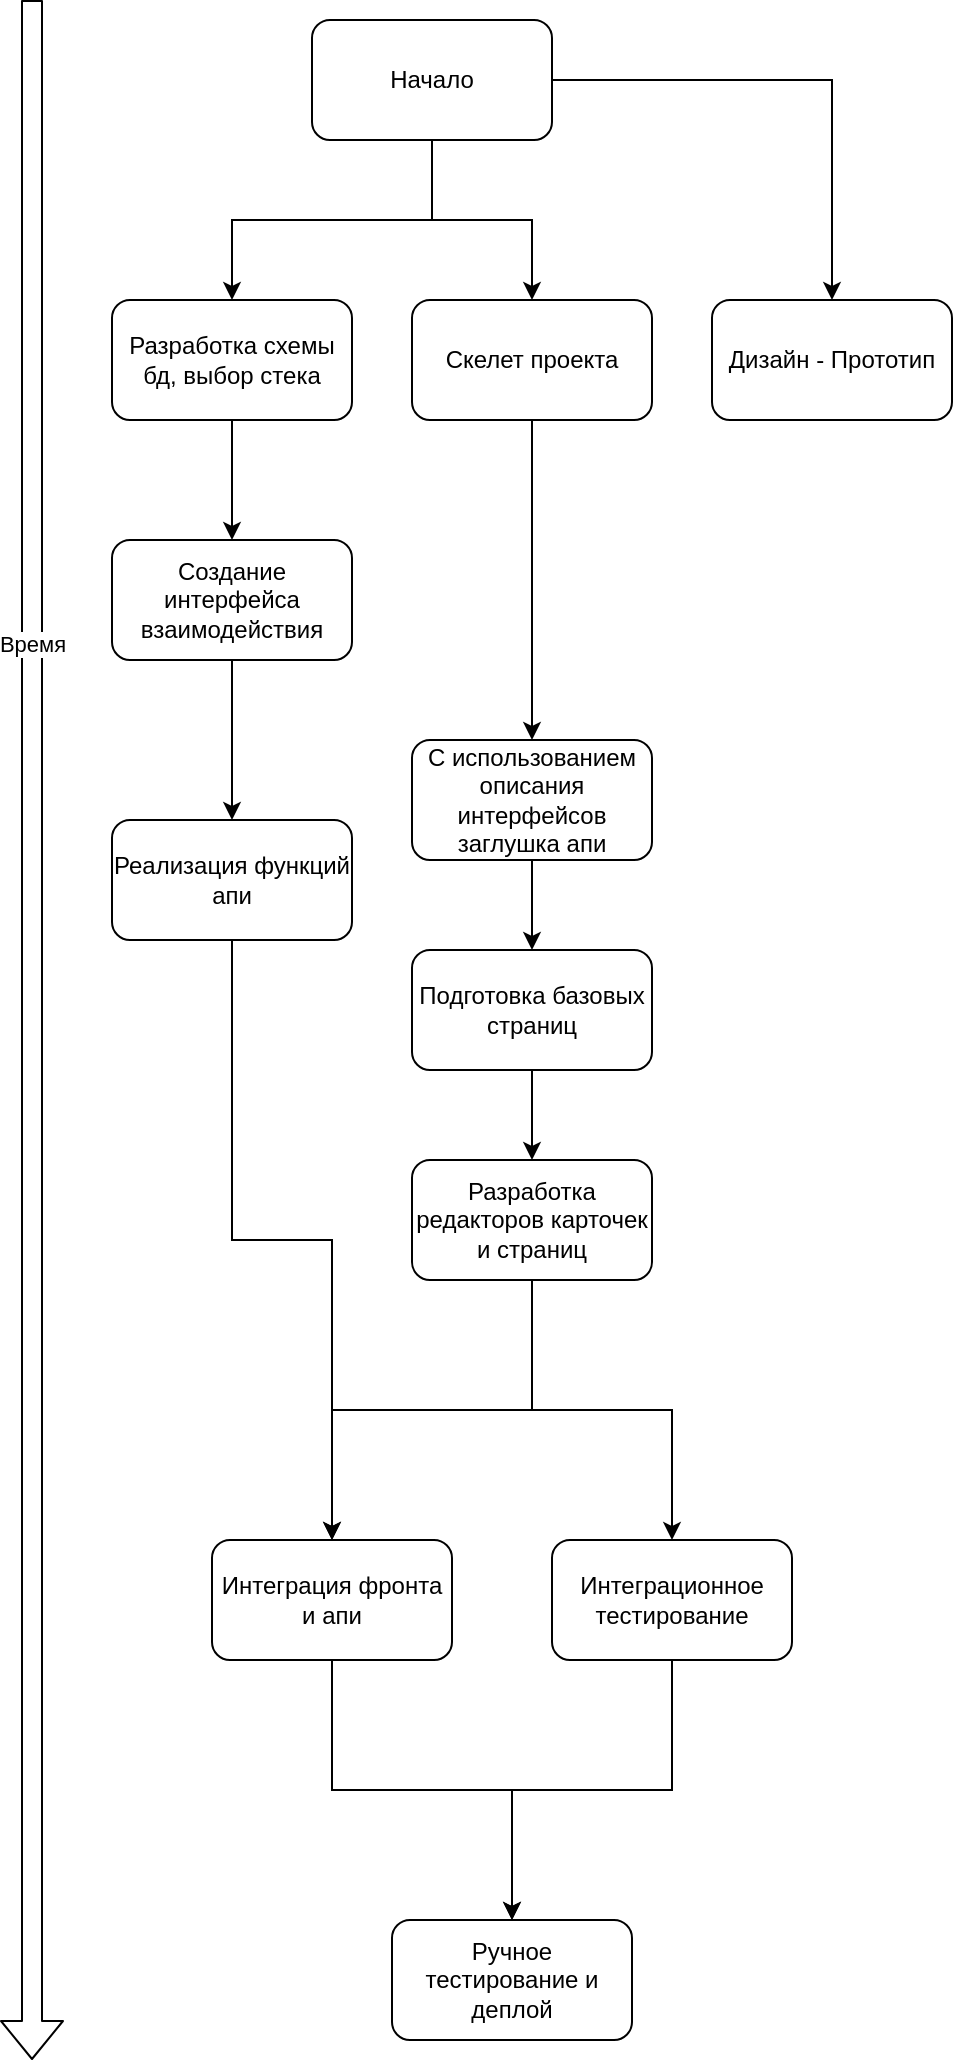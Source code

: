 <mxfile version="14.8.4" type="google"><diagram id="Fbg9rglCU-xpBce6iwmK" name="Page-1"><mxGraphModel dx="1038" dy="564" grid="1" gridSize="10" guides="1" tooltips="1" connect="1" arrows="1" fold="1" page="1" pageScale="1" pageWidth="827" pageHeight="1169" math="0" shadow="0"><root><mxCell id="0"/><mxCell id="1" parent="0"/><mxCell id="d9JVxTTzUE5iyTFvu1v9-3" value="" style="edgeStyle=orthogonalEdgeStyle;rounded=0;orthogonalLoop=1;jettySize=auto;html=1;" edge="1" parent="1" source="d9JVxTTzUE5iyTFvu1v9-1" target="d9JVxTTzUE5iyTFvu1v9-2"><mxGeometry relative="1" as="geometry"/></mxCell><mxCell id="d9JVxTTzUE5iyTFvu1v9-5" value="" style="edgeStyle=orthogonalEdgeStyle;rounded=0;orthogonalLoop=1;jettySize=auto;html=1;" edge="1" parent="1" source="d9JVxTTzUE5iyTFvu1v9-1" target="d9JVxTTzUE5iyTFvu1v9-4"><mxGeometry relative="1" as="geometry"/></mxCell><mxCell id="d9JVxTTzUE5iyTFvu1v9-11" value="" style="edgeStyle=orthogonalEdgeStyle;rounded=0;orthogonalLoop=1;jettySize=auto;html=1;" edge="1" parent="1" source="d9JVxTTzUE5iyTFvu1v9-1" target="d9JVxTTzUE5iyTFvu1v9-10"><mxGeometry relative="1" as="geometry"/></mxCell><mxCell id="d9JVxTTzUE5iyTFvu1v9-1" value="Начало" style="rounded=1;whiteSpace=wrap;html=1;" vertex="1" parent="1"><mxGeometry x="360" y="90" width="120" height="60" as="geometry"/></mxCell><mxCell id="d9JVxTTzUE5iyTFvu1v9-9" value="" style="edgeStyle=orthogonalEdgeStyle;rounded=0;orthogonalLoop=1;jettySize=auto;html=1;" edge="1" parent="1" source="d9JVxTTzUE5iyTFvu1v9-2" target="d9JVxTTzUE5iyTFvu1v9-8"><mxGeometry relative="1" as="geometry"/></mxCell><mxCell id="d9JVxTTzUE5iyTFvu1v9-2" value="Разработка схемы бд, выбор стека" style="rounded=1;whiteSpace=wrap;html=1;" vertex="1" parent="1"><mxGeometry x="260" y="230" width="120" height="60" as="geometry"/></mxCell><mxCell id="d9JVxTTzUE5iyTFvu1v9-4" value="Дизайн - Прототип" style="rounded=1;whiteSpace=wrap;html=1;" vertex="1" parent="1"><mxGeometry x="560" y="230" width="120" height="60" as="geometry"/></mxCell><mxCell id="d9JVxTTzUE5iyTFvu1v9-7" value="" style="shape=flexArrow;endArrow=classic;html=1;" edge="1" parent="1"><mxGeometry width="50" height="50" relative="1" as="geometry"><mxPoint x="220" y="80" as="sourcePoint"/><mxPoint x="220" y="1110" as="targetPoint"/></mxGeometry></mxCell><mxCell id="d9JVxTTzUE5iyTFvu1v9-28" value="&lt;div&gt;Время&lt;/div&gt;" style="edgeLabel;html=1;align=center;verticalAlign=middle;resizable=0;points=[];" vertex="1" connectable="0" parent="d9JVxTTzUE5iyTFvu1v9-7"><mxGeometry x="-0.375" relative="1" as="geometry"><mxPoint as="offset"/></mxGeometry></mxCell><mxCell id="d9JVxTTzUE5iyTFvu1v9-19" value="" style="edgeStyle=orthogonalEdgeStyle;rounded=0;orthogonalLoop=1;jettySize=auto;html=1;" edge="1" parent="1" source="d9JVxTTzUE5iyTFvu1v9-8" target="d9JVxTTzUE5iyTFvu1v9-18"><mxGeometry relative="1" as="geometry"/></mxCell><mxCell id="d9JVxTTzUE5iyTFvu1v9-8" value="Создание интерфейса взаимодействия" style="whiteSpace=wrap;html=1;rounded=1;" vertex="1" parent="1"><mxGeometry x="260" y="350" width="120" height="60" as="geometry"/></mxCell><mxCell id="d9JVxTTzUE5iyTFvu1v9-13" value="" style="edgeStyle=orthogonalEdgeStyle;rounded=0;orthogonalLoop=1;jettySize=auto;html=1;" edge="1" parent="1" source="d9JVxTTzUE5iyTFvu1v9-10" target="d9JVxTTzUE5iyTFvu1v9-12"><mxGeometry relative="1" as="geometry"/></mxCell><mxCell id="d9JVxTTzUE5iyTFvu1v9-10" value="Скелет проекта" style="whiteSpace=wrap;html=1;rounded=1;" vertex="1" parent="1"><mxGeometry x="410" y="230" width="120" height="60" as="geometry"/></mxCell><mxCell id="d9JVxTTzUE5iyTFvu1v9-15" value="" style="edgeStyle=orthogonalEdgeStyle;rounded=0;orthogonalLoop=1;jettySize=auto;html=1;" edge="1" parent="1" source="d9JVxTTzUE5iyTFvu1v9-12" target="d9JVxTTzUE5iyTFvu1v9-14"><mxGeometry relative="1" as="geometry"/></mxCell><mxCell id="d9JVxTTzUE5iyTFvu1v9-12" value="С использованием описания интерфейсов заглушка апи" style="whiteSpace=wrap;html=1;rounded=1;" vertex="1" parent="1"><mxGeometry x="410" y="450" width="120" height="60" as="geometry"/></mxCell><mxCell id="d9JVxTTzUE5iyTFvu1v9-17" value="" style="edgeStyle=orthogonalEdgeStyle;rounded=0;orthogonalLoop=1;jettySize=auto;html=1;" edge="1" parent="1" source="d9JVxTTzUE5iyTFvu1v9-14" target="d9JVxTTzUE5iyTFvu1v9-16"><mxGeometry relative="1" as="geometry"/></mxCell><mxCell id="d9JVxTTzUE5iyTFvu1v9-14" value="Подготовка базовых страниц" style="whiteSpace=wrap;html=1;rounded=1;" vertex="1" parent="1"><mxGeometry x="410" y="555" width="120" height="60" as="geometry"/></mxCell><mxCell id="d9JVxTTzUE5iyTFvu1v9-23" value="" style="edgeStyle=orthogonalEdgeStyle;rounded=0;orthogonalLoop=1;jettySize=auto;html=1;" edge="1" parent="1" source="d9JVxTTzUE5iyTFvu1v9-16" target="d9JVxTTzUE5iyTFvu1v9-22"><mxGeometry relative="1" as="geometry"/></mxCell><mxCell id="d9JVxTTzUE5iyTFvu1v9-24" style="edgeStyle=orthogonalEdgeStyle;rounded=0;orthogonalLoop=1;jettySize=auto;html=1;entryX=0.5;entryY=0;entryDx=0;entryDy=0;" edge="1" parent="1" source="d9JVxTTzUE5iyTFvu1v9-16" target="d9JVxTTzUE5iyTFvu1v9-20"><mxGeometry relative="1" as="geometry"/></mxCell><mxCell id="d9JVxTTzUE5iyTFvu1v9-16" value="Разработка редакторов карточек и страниц" style="whiteSpace=wrap;html=1;rounded=1;" vertex="1" parent="1"><mxGeometry x="410" y="660" width="120" height="60" as="geometry"/></mxCell><mxCell id="d9JVxTTzUE5iyTFvu1v9-21" value="" style="edgeStyle=orthogonalEdgeStyle;rounded=0;orthogonalLoop=1;jettySize=auto;html=1;" edge="1" parent="1" source="d9JVxTTzUE5iyTFvu1v9-18" target="d9JVxTTzUE5iyTFvu1v9-20"><mxGeometry relative="1" as="geometry"/></mxCell><mxCell id="d9JVxTTzUE5iyTFvu1v9-18" value="Реализация функций апи" style="whiteSpace=wrap;html=1;rounded=1;" vertex="1" parent="1"><mxGeometry x="260" y="490" width="120" height="60" as="geometry"/></mxCell><mxCell id="d9JVxTTzUE5iyTFvu1v9-27" style="edgeStyle=orthogonalEdgeStyle;rounded=0;orthogonalLoop=1;jettySize=auto;html=1;" edge="1" parent="1" source="d9JVxTTzUE5iyTFvu1v9-20" target="d9JVxTTzUE5iyTFvu1v9-25"><mxGeometry relative="1" as="geometry"/></mxCell><mxCell id="d9JVxTTzUE5iyTFvu1v9-20" value="Интеграция фронта и апи" style="whiteSpace=wrap;html=1;rounded=1;" vertex="1" parent="1"><mxGeometry x="310" y="850" width="120" height="60" as="geometry"/></mxCell><mxCell id="d9JVxTTzUE5iyTFvu1v9-26" value="" style="edgeStyle=orthogonalEdgeStyle;rounded=0;orthogonalLoop=1;jettySize=auto;html=1;" edge="1" parent="1" source="d9JVxTTzUE5iyTFvu1v9-22" target="d9JVxTTzUE5iyTFvu1v9-25"><mxGeometry relative="1" as="geometry"/></mxCell><mxCell id="d9JVxTTzUE5iyTFvu1v9-22" value="Интеграционное тестирование" style="whiteSpace=wrap;html=1;rounded=1;" vertex="1" parent="1"><mxGeometry x="480" y="850" width="120" height="60" as="geometry"/></mxCell><mxCell id="d9JVxTTzUE5iyTFvu1v9-25" value="Ручное тестирование и деплой" style="whiteSpace=wrap;html=1;rounded=1;" vertex="1" parent="1"><mxGeometry x="400" y="1040" width="120" height="60" as="geometry"/></mxCell></root></mxGraphModel></diagram></mxfile>